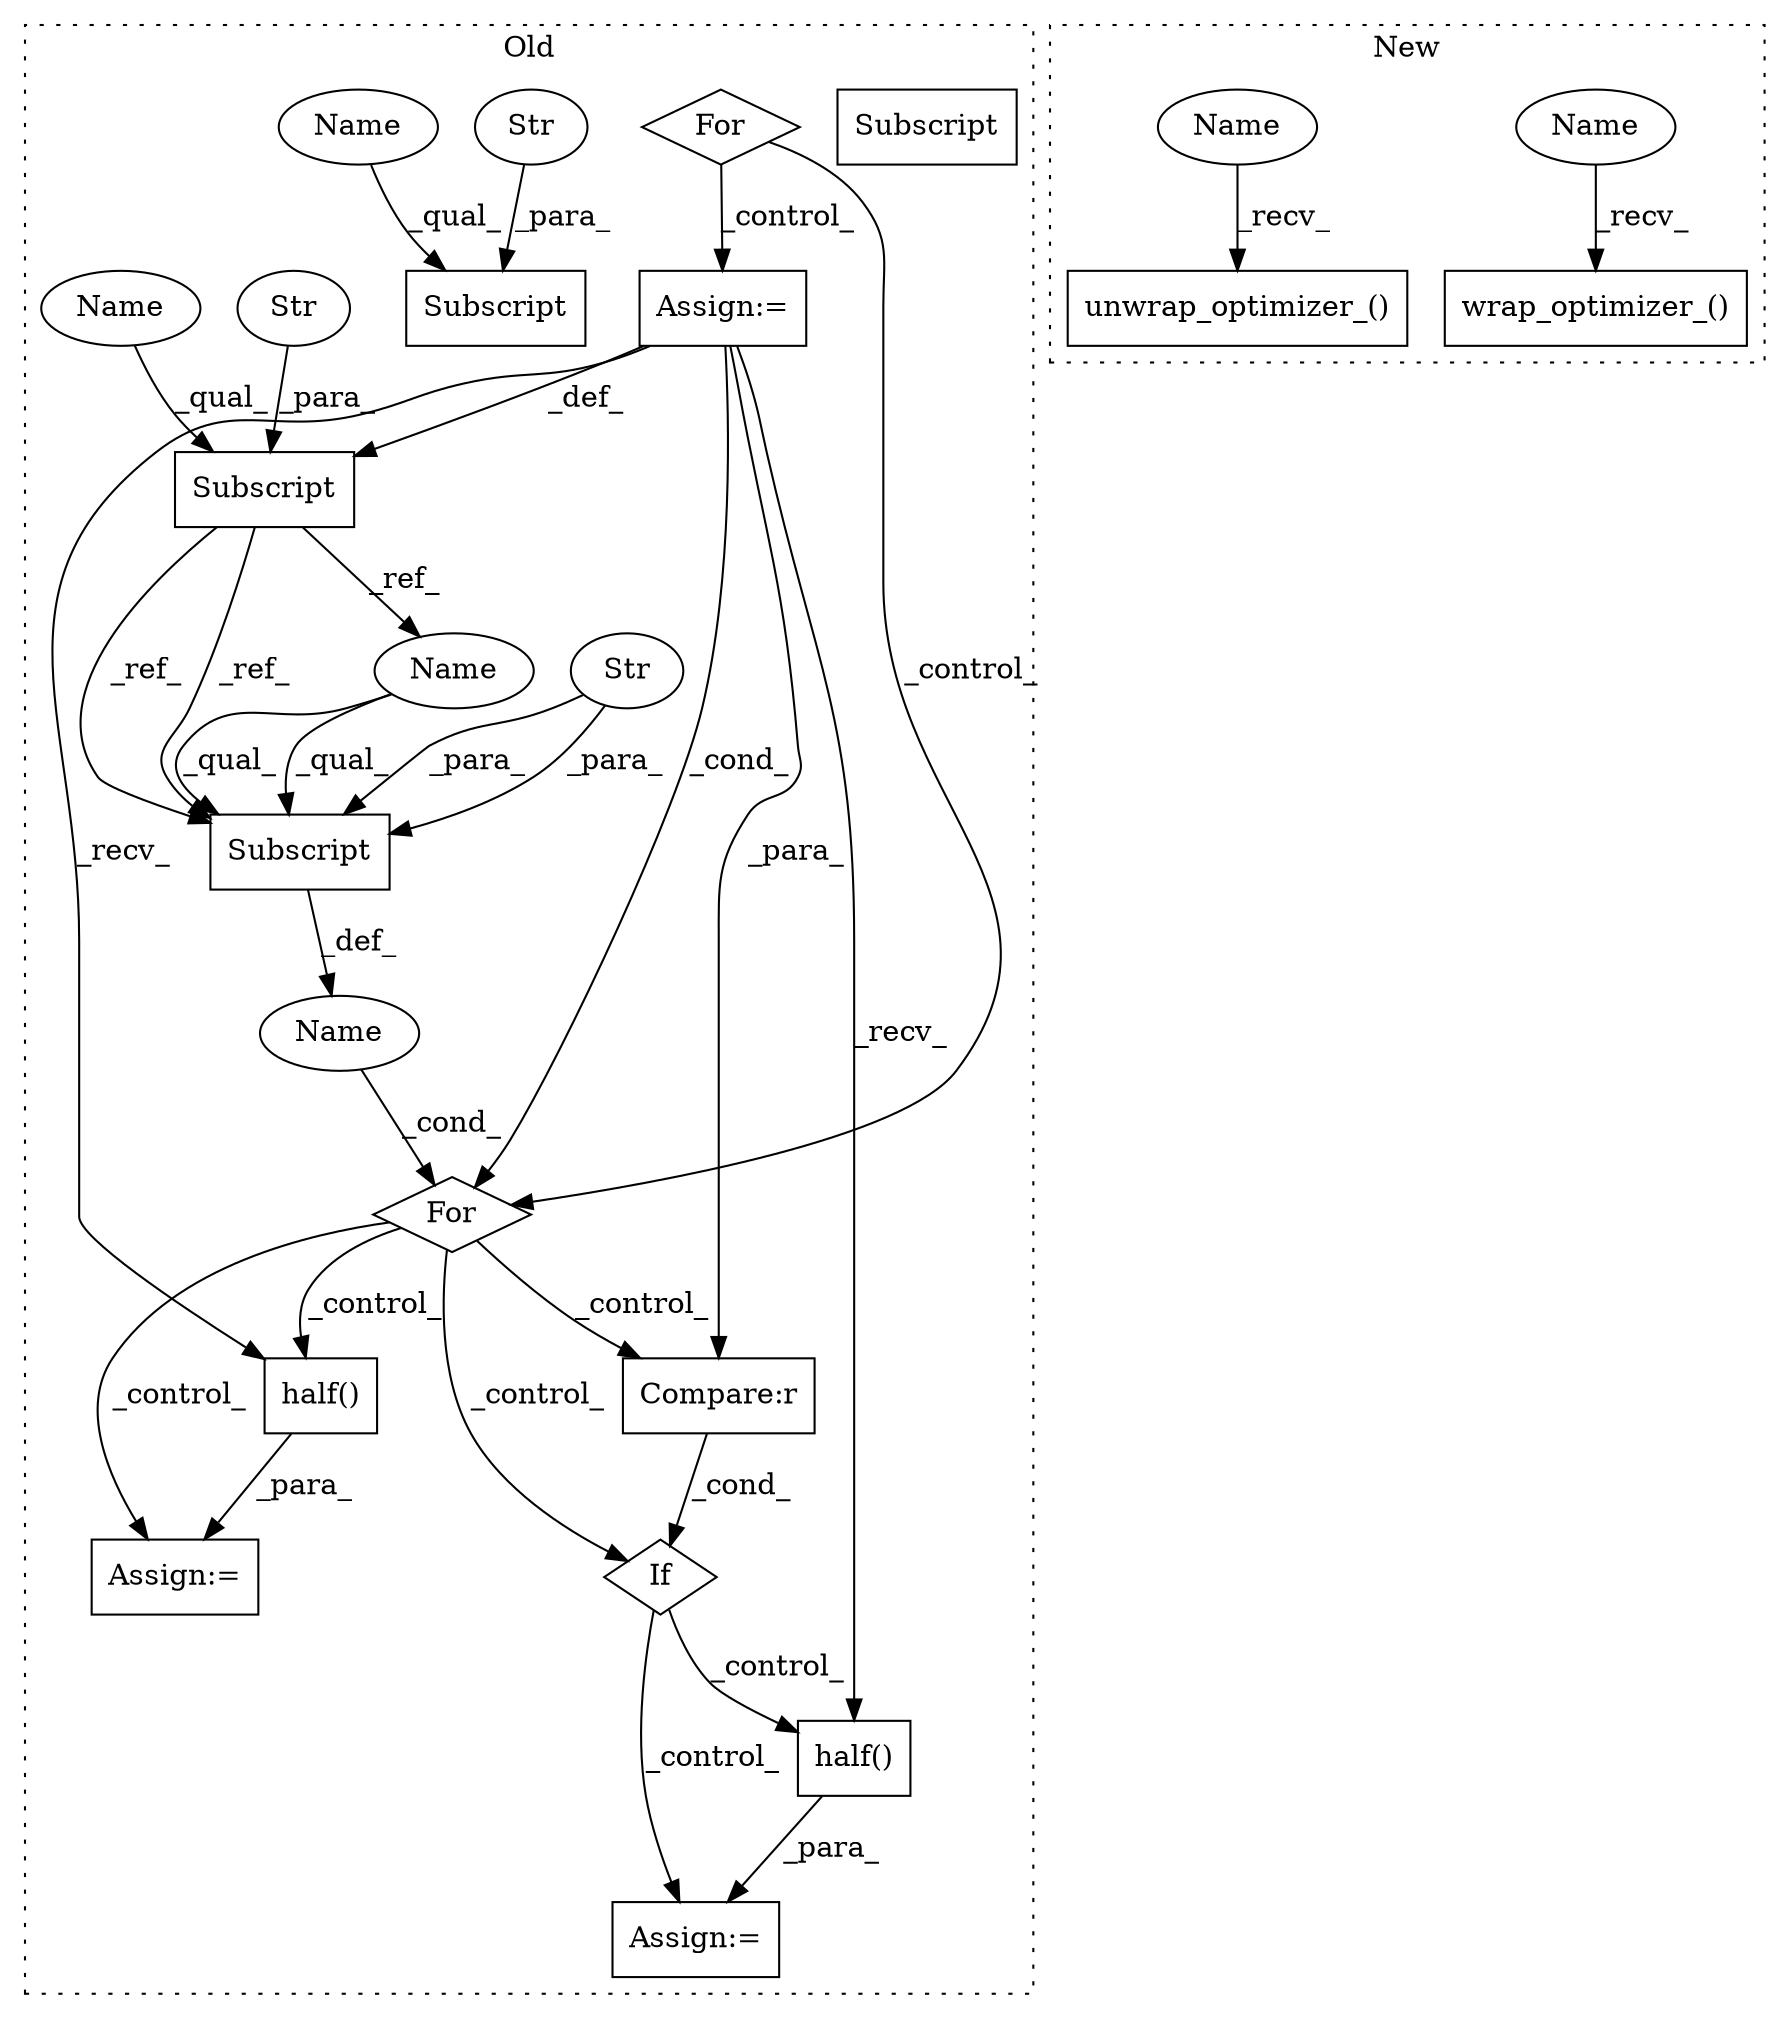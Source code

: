 digraph G {
subgraph cluster0 {
1 [label="half()" a="75" s="7280" l="18" shape="box"];
3 [label="Subscript" a="63" s="7060,0" l="15,0" shape="box"];
4 [label="If" a="96" s="7223" l="3" shape="diamond"];
5 [label="Subscript" a="63" s="7078,0" l="15,0" shape="box"];
6 [label="Str" a="66" s="7066" l="8" shape="ellipse"];
7 [label="Compare:r" a="40" s="7226" l="18" shape="box"];
8 [label="Subscript" a="63" s="7151,0" l="15,0" shape="box"];
9 [label="Str" a="66" s="7084" l="8" shape="ellipse"];
10 [label="Str" a="66" s="7157" l="8" shape="ellipse"];
11 [label="half()" a="75" s="7193" l="13" shape="box"];
12 [label="Name" a="87" s="7146" l="1" shape="ellipse"];
14 [label="For" a="107" s="7142,7166" l="4,18" shape="diamond"];
15 [label="Assign:=" a="68" s="7277" l="3" shape="box"];
16 [label="For" a="107" s="6988,7046" l="4,14" shape="diamond"];
17 [label="Assign:=" a="68" s="7190" l="3" shape="box"];
18 [label="Assign:=" a="68" s="7075" l="3" shape="box"];
21 [label="Subscript" a="63" s="7151,0" l="15,0" shape="box"];
22 [label="Name" a="87" s="7151" l="5" shape="ellipse"];
23 [label="Name" a="87" s="7060" l="5" shape="ellipse"];
24 [label="Name" a="87" s="7078" l="5" shape="ellipse"];
label = "Old";
style="dotted";
}
subgraph cluster1 {
2 [label="unwrap_optimizer_()" a="75" s="7591,7655" l="32,1" shape="box"];
13 [label="wrap_optimizer_()" a="75" s="7434,7496" l="30,1" shape="box"];
19 [label="Name" a="87" s="7434" l="13" shape="ellipse"];
20 [label="Name" a="87" s="7591" l="13" shape="ellipse"];
label = "New";
style="dotted";
}
1 -> 15 [label="_para_"];
3 -> 21 [label="_ref_"];
3 -> 22 [label="_ref_"];
3 -> 21 [label="_ref_"];
4 -> 1 [label="_control_"];
4 -> 15 [label="_control_"];
6 -> 3 [label="_para_"];
7 -> 4 [label="_cond_"];
9 -> 5 [label="_para_"];
10 -> 21 [label="_para_"];
10 -> 21 [label="_para_"];
11 -> 17 [label="_para_"];
12 -> 14 [label="_cond_"];
14 -> 4 [label="_control_"];
14 -> 11 [label="_control_"];
14 -> 7 [label="_control_"];
14 -> 17 [label="_control_"];
16 -> 18 [label="_control_"];
16 -> 14 [label="_control_"];
18 -> 14 [label="_cond_"];
18 -> 11 [label="_recv_"];
18 -> 3 [label="_def_"];
18 -> 7 [label="_para_"];
18 -> 1 [label="_recv_"];
19 -> 13 [label="_recv_"];
20 -> 2 [label="_recv_"];
21 -> 12 [label="_def_"];
22 -> 21 [label="_qual_"];
22 -> 21 [label="_qual_"];
23 -> 3 [label="_qual_"];
24 -> 5 [label="_qual_"];
}